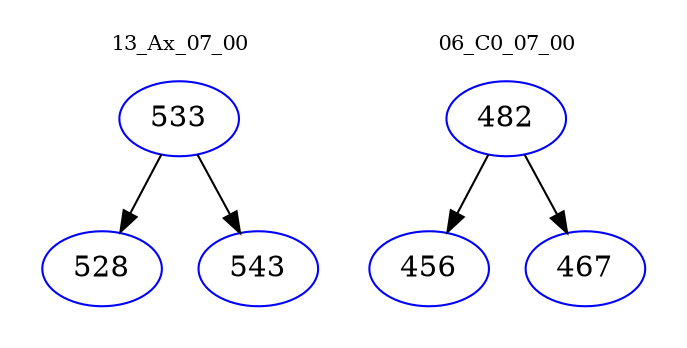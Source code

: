 digraph{
subgraph cluster_0 {
color = white
label = "13_Ax_07_00";
fontsize=10;
T0_533 [label="533", color="blue"]
T0_533 -> T0_528 [color="black"]
T0_528 [label="528", color="blue"]
T0_533 -> T0_543 [color="black"]
T0_543 [label="543", color="blue"]
}
subgraph cluster_1 {
color = white
label = "06_C0_07_00";
fontsize=10;
T1_482 [label="482", color="blue"]
T1_482 -> T1_456 [color="black"]
T1_456 [label="456", color="blue"]
T1_482 -> T1_467 [color="black"]
T1_467 [label="467", color="blue"]
}
}
